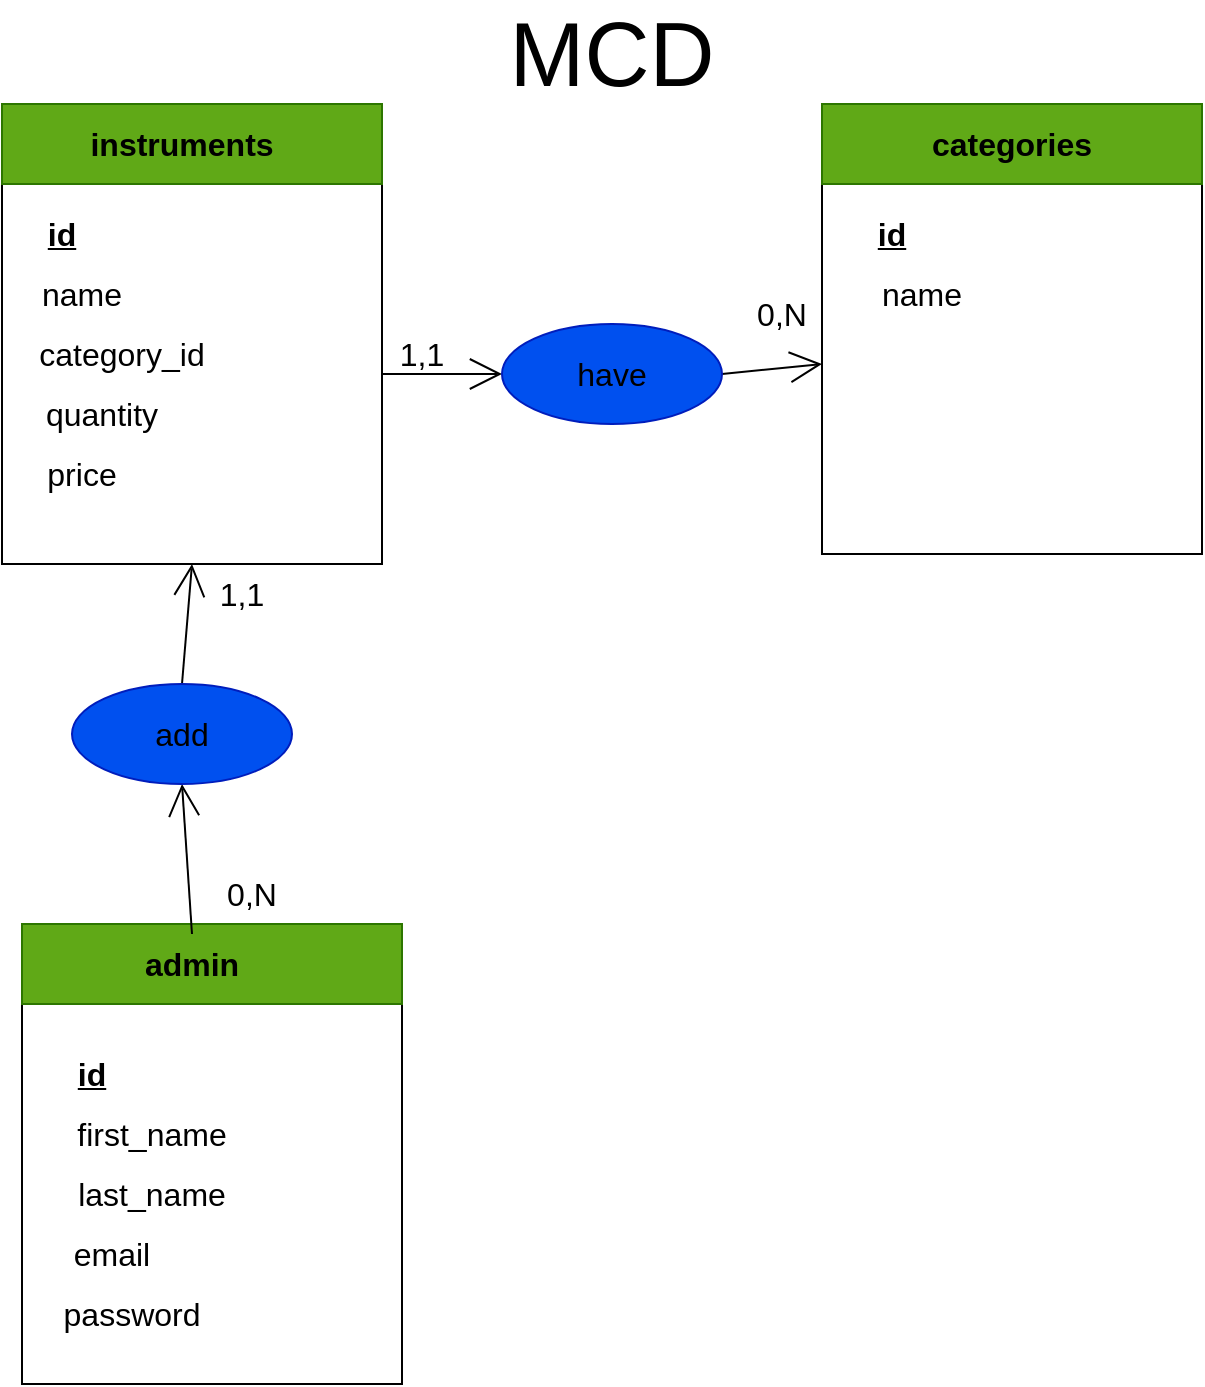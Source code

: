 <mxfile>
    <diagram id="e-wsPEI6k0sBE3bSaXJ6" name="Page-1">
        <mxGraphModel dx="1580" dy="1229" grid="1" gridSize="10" guides="1" tooltips="1" connect="1" arrows="1" fold="1" page="1" pageScale="1" pageWidth="850" pageHeight="1100" math="0" shadow="0">
            <root>
                <mxCell id="0"/>
                <mxCell id="1" parent="0"/>
                <mxCell id="2" style="edgeStyle=none;curved=1;rounded=0;orthogonalLoop=1;jettySize=auto;html=1;exitX=1;exitY=0.5;exitDx=0;exitDy=0;entryX=0;entryY=0.5;entryDx=0;entryDy=0;fontSize=12;endArrow=open;startSize=14;endSize=14;sourcePerimeterSpacing=8;targetPerimeterSpacing=8;" parent="1" source="3" target="17" edge="1">
                    <mxGeometry relative="1" as="geometry"/>
                </mxCell>
                <mxCell id="3" value="" style="whiteSpace=wrap;html=1;aspect=fixed;" parent="1" vertex="1">
                    <mxGeometry x="110" y="230" width="190" height="190" as="geometry"/>
                </mxCell>
                <mxCell id="4" value="" style="rounded=0;whiteSpace=wrap;html=1;fontSize=16;fillColor=#60a917;strokeColor=#2D7600;fontColor=#ffffff;" parent="1" vertex="1">
                    <mxGeometry x="110" y="190" width="190" height="40" as="geometry"/>
                </mxCell>
                <mxCell id="5" value="&lt;b&gt;instruments&lt;/b&gt;" style="text;strokeColor=none;fillColor=none;html=1;align=center;verticalAlign=middle;whiteSpace=wrap;rounded=0;fontSize=16;" parent="1" vertex="1">
                    <mxGeometry x="170" y="195" width="60" height="30" as="geometry"/>
                </mxCell>
                <mxCell id="6" value="&lt;b&gt;&lt;u&gt;id&lt;/u&gt;&lt;/b&gt;" style="text;strokeColor=none;fillColor=none;html=1;align=center;verticalAlign=middle;whiteSpace=wrap;rounded=0;fontSize=16;strokeWidth=6;" parent="1" vertex="1">
                    <mxGeometry x="110" y="240" width="60" height="30" as="geometry"/>
                </mxCell>
                <mxCell id="7" value="category_id" style="text;strokeColor=none;fillColor=none;html=1;align=center;verticalAlign=middle;whiteSpace=wrap;rounded=0;fontSize=16;" parent="1" vertex="1">
                    <mxGeometry x="140" y="300" width="60" height="30" as="geometry"/>
                </mxCell>
                <mxCell id="8" value="quantity" style="text;strokeColor=none;fillColor=none;html=1;align=center;verticalAlign=middle;whiteSpace=wrap;rounded=0;fontSize=16;" parent="1" vertex="1">
                    <mxGeometry x="130" y="330" width="60" height="30" as="geometry"/>
                </mxCell>
                <mxCell id="9" value="price" style="text;strokeColor=none;fillColor=none;html=1;align=center;verticalAlign=middle;whiteSpace=wrap;rounded=0;fontSize=16;" parent="1" vertex="1">
                    <mxGeometry x="120" y="360" width="60" height="30" as="geometry"/>
                </mxCell>
                <mxCell id="10" value="" style="whiteSpace=wrap;html=1;aspect=fixed;" parent="1" vertex="1">
                    <mxGeometry x="520" y="225" width="190" height="190" as="geometry"/>
                </mxCell>
                <mxCell id="11" value="" style="rounded=0;whiteSpace=wrap;html=1;fontSize=16;fillColor=#60a917;strokeColor=#2D7600;fontColor=#ffffff;" parent="1" vertex="1">
                    <mxGeometry x="520" y="190" width="190" height="40" as="geometry"/>
                </mxCell>
                <mxCell id="12" value="&lt;b&gt;categories&lt;/b&gt;" style="text;strokeColor=none;fillColor=none;html=1;align=center;verticalAlign=middle;whiteSpace=wrap;rounded=0;fontSize=16;gradientColor=default;" parent="1" vertex="1">
                    <mxGeometry x="585" y="195" width="60" height="30" as="geometry"/>
                </mxCell>
                <mxCell id="13" value="name" style="text;strokeColor=none;fillColor=none;html=1;align=center;verticalAlign=middle;whiteSpace=wrap;rounded=0;fontSize=16;" parent="1" vertex="1">
                    <mxGeometry x="120" y="270" width="60" height="30" as="geometry"/>
                </mxCell>
                <mxCell id="14" value="&lt;u&gt;&lt;b&gt;id&lt;/b&gt;&lt;/u&gt;" style="text;strokeColor=none;fillColor=none;html=1;align=center;verticalAlign=middle;whiteSpace=wrap;rounded=0;fontSize=16;" parent="1" vertex="1">
                    <mxGeometry x="525" y="240" width="60" height="30" as="geometry"/>
                </mxCell>
                <mxCell id="15" value="name" style="text;strokeColor=none;fillColor=none;html=1;align=center;verticalAlign=middle;whiteSpace=wrap;rounded=0;fontSize=16;" parent="1" vertex="1">
                    <mxGeometry x="540" y="270" width="60" height="30" as="geometry"/>
                </mxCell>
                <mxCell id="16" style="edgeStyle=none;curved=1;rounded=0;orthogonalLoop=1;jettySize=auto;html=1;exitX=1;exitY=0.5;exitDx=0;exitDy=0;entryX=0;entryY=0.5;entryDx=0;entryDy=0;fontSize=12;endArrow=open;startSize=14;endSize=14;sourcePerimeterSpacing=8;targetPerimeterSpacing=8;" parent="1" source="17" target="10" edge="1">
                    <mxGeometry relative="1" as="geometry"/>
                </mxCell>
                <mxCell id="17" value="" style="ellipse;whiteSpace=wrap;html=1;fontSize=16;fillColor=#0050ef;strokeColor=#001DBC;fontColor=#ffffff;" parent="1" vertex="1">
                    <mxGeometry x="360" y="300" width="110" height="50" as="geometry"/>
                </mxCell>
                <mxCell id="18" value="have" style="text;strokeColor=none;fillColor=none;html=1;align=center;verticalAlign=middle;whiteSpace=wrap;rounded=0;fontSize=16;" parent="1" vertex="1">
                    <mxGeometry x="385" y="310" width="60" height="30" as="geometry"/>
                </mxCell>
                <mxCell id="19" value="1,1" style="text;strokeColor=none;fillColor=none;html=1;align=center;verticalAlign=middle;whiteSpace=wrap;rounded=0;fontSize=16;" parent="1" vertex="1">
                    <mxGeometry x="290" y="300" width="60" height="30" as="geometry"/>
                </mxCell>
                <mxCell id="20" value="0,N" style="text;strokeColor=none;fillColor=none;html=1;align=center;verticalAlign=middle;whiteSpace=wrap;rounded=0;fontSize=16;" parent="1" vertex="1">
                    <mxGeometry x="470" y="280" width="60" height="30" as="geometry"/>
                </mxCell>
                <mxCell id="21" value="" style="whiteSpace=wrap;html=1;aspect=fixed;" parent="1" vertex="1">
                    <mxGeometry x="120" y="640" width="190" height="190" as="geometry"/>
                </mxCell>
                <mxCell id="22" value="" style="rounded=0;whiteSpace=wrap;html=1;fontSize=16;fillColor=#60a917;strokeColor=#2D7600;fontColor=#ffffff;" parent="1" vertex="1">
                    <mxGeometry x="120" y="600" width="190" height="40" as="geometry"/>
                </mxCell>
                <mxCell id="23" style="edgeStyle=none;curved=1;rounded=0;orthogonalLoop=1;jettySize=auto;html=1;exitX=0.5;exitY=0;exitDx=0;exitDy=0;entryX=0.5;entryY=1;entryDx=0;entryDy=0;fontSize=12;endArrow=open;startSize=14;endSize=14;sourcePerimeterSpacing=8;targetPerimeterSpacing=8;" parent="1" source="24" target="31" edge="1">
                    <mxGeometry relative="1" as="geometry"/>
                </mxCell>
                <mxCell id="24" value="&lt;b&gt;admin&lt;/b&gt;" style="text;strokeColor=none;fillColor=none;html=1;align=center;verticalAlign=middle;whiteSpace=wrap;rounded=0;fontSize=16;" parent="1" vertex="1">
                    <mxGeometry x="175" y="605" width="60" height="30" as="geometry"/>
                </mxCell>
                <mxCell id="25" value="&lt;b style=&quot;&quot;&gt;&lt;u style=&quot;&quot;&gt;id&lt;/u&gt;&lt;/b&gt;" style="text;strokeColor=none;fillColor=none;html=1;align=center;verticalAlign=middle;whiteSpace=wrap;rounded=0;fontSize=16;" parent="1" vertex="1">
                    <mxGeometry x="125" y="660" width="60" height="30" as="geometry"/>
                </mxCell>
                <mxCell id="26" value="first_name" style="text;strokeColor=none;fillColor=none;html=1;align=center;verticalAlign=middle;whiteSpace=wrap;rounded=0;fontSize=16;" parent="1" vertex="1">
                    <mxGeometry x="155" y="690" width="60" height="30" as="geometry"/>
                </mxCell>
                <mxCell id="27" value="last_name" style="text;strokeColor=none;fillColor=none;html=1;align=center;verticalAlign=middle;whiteSpace=wrap;rounded=0;fontSize=16;" parent="1" vertex="1">
                    <mxGeometry x="155" y="720" width="60" height="30" as="geometry"/>
                </mxCell>
                <mxCell id="28" value="email" style="text;strokeColor=none;fillColor=none;html=1;align=center;verticalAlign=middle;whiteSpace=wrap;rounded=0;fontSize=16;" parent="1" vertex="1">
                    <mxGeometry x="135" y="750" width="60" height="30" as="geometry"/>
                </mxCell>
                <mxCell id="29" value="password" style="text;strokeColor=none;fillColor=none;html=1;align=center;verticalAlign=middle;whiteSpace=wrap;rounded=0;fontSize=16;" parent="1" vertex="1">
                    <mxGeometry x="145" y="780" width="60" height="30" as="geometry"/>
                </mxCell>
                <mxCell id="30" style="edgeStyle=none;curved=1;rounded=0;orthogonalLoop=1;jettySize=auto;html=1;exitX=0.5;exitY=0;exitDx=0;exitDy=0;entryX=0.5;entryY=1;entryDx=0;entryDy=0;fontSize=12;endArrow=open;startSize=14;endSize=14;sourcePerimeterSpacing=8;targetPerimeterSpacing=8;" parent="1" source="31" target="3" edge="1">
                    <mxGeometry relative="1" as="geometry"/>
                </mxCell>
                <mxCell id="31" value="" style="ellipse;whiteSpace=wrap;html=1;fontSize=16;fillColor=#0050ef;strokeColor=#001DBC;fontColor=#ffffff;" parent="1" vertex="1">
                    <mxGeometry x="145" y="480" width="110" height="50" as="geometry"/>
                </mxCell>
                <mxCell id="32" value="add" style="text;strokeColor=none;fillColor=none;html=1;align=center;verticalAlign=middle;whiteSpace=wrap;rounded=0;fontSize=16;" parent="1" vertex="1">
                    <mxGeometry x="170" y="490" width="60" height="30" as="geometry"/>
                </mxCell>
                <mxCell id="33" value="0,N" style="text;strokeColor=none;fillColor=none;html=1;align=center;verticalAlign=middle;whiteSpace=wrap;rounded=0;fontSize=16;" parent="1" vertex="1">
                    <mxGeometry x="205" y="570" width="60" height="30" as="geometry"/>
                </mxCell>
                <mxCell id="34" value="1,1" style="text;strokeColor=none;fillColor=none;html=1;align=center;verticalAlign=middle;whiteSpace=wrap;rounded=0;fontSize=16;" parent="1" vertex="1">
                    <mxGeometry x="200" y="420" width="60" height="30" as="geometry"/>
                </mxCell>
                <mxCell id="35" value="&lt;font style=&quot;font-size: 45px;&quot;&gt;MCD&lt;/font&gt;" style="text;html=1;strokeColor=none;fillColor=none;align=center;verticalAlign=middle;whiteSpace=wrap;rounded=0;strokeWidth=6;" parent="1" vertex="1">
                    <mxGeometry x="385" y="150" width="60" height="30" as="geometry"/>
                </mxCell>
            </root>
        </mxGraphModel>
    </diagram>
    <diagram id="cC04i70U8Fa8kFcAF3HZ" name="Page-2">
        <mxGraphModel dx="2212" dy="1720" grid="1" gridSize="10" guides="1" tooltips="1" connect="1" arrows="1" fold="1" page="1" pageScale="1" pageWidth="850" pageHeight="1100" math="0" shadow="0">
            <root>
                <mxCell id="Ali3T2aCaV0BDQmw8ZEg-0"/>
                <mxCell id="Ali3T2aCaV0BDQmw8ZEg-1" parent="Ali3T2aCaV0BDQmw8ZEg-0"/>
                <mxCell id="Ali3T2aCaV0BDQmw8ZEg-2" value="" style="whiteSpace=wrap;html=1;aspect=fixed;" parent="Ali3T2aCaV0BDQmw8ZEg-1" vertex="1">
                    <mxGeometry x="110" y="340" width="190" height="190" as="geometry"/>
                </mxCell>
                <mxCell id="Ali3T2aCaV0BDQmw8ZEg-3" value="" style="rounded=0;whiteSpace=wrap;html=1;fontSize=16;fillColor=#60a917;strokeColor=#2D7600;fontColor=#ffffff;" parent="Ali3T2aCaV0BDQmw8ZEg-1" vertex="1">
                    <mxGeometry x="110" y="300" width="190" height="40" as="geometry"/>
                </mxCell>
                <mxCell id="Ali3T2aCaV0BDQmw8ZEg-4" value="&lt;b&gt;instruments&lt;/b&gt;" style="text;strokeColor=none;fillColor=none;html=1;align=center;verticalAlign=middle;whiteSpace=wrap;rounded=0;fontSize=16;" parent="Ali3T2aCaV0BDQmw8ZEg-1" vertex="1">
                    <mxGeometry x="170" y="305" width="60" height="30" as="geometry"/>
                </mxCell>
                <mxCell id="Ali3T2aCaV0BDQmw8ZEg-5" value="&lt;u&gt;&lt;b&gt;id&lt;/b&gt;&lt;/u&gt;" style="text;strokeColor=none;fillColor=none;html=1;align=center;verticalAlign=middle;whiteSpace=wrap;rounded=0;fontSize=16;strokeWidth=6;" parent="Ali3T2aCaV0BDQmw8ZEg-1" vertex="1">
                    <mxGeometry x="110" y="350" width="60" height="30" as="geometry"/>
                </mxCell>
                <mxCell id="Ali3T2aCaV0BDQmw8ZEg-6" value="category_id" style="text;strokeColor=none;fillColor=none;html=1;align=center;verticalAlign=middle;whiteSpace=wrap;rounded=0;fontSize=16;" parent="Ali3T2aCaV0BDQmw8ZEg-1" vertex="1">
                    <mxGeometry x="140" y="410" width="60" height="30" as="geometry"/>
                </mxCell>
                <mxCell id="Ali3T2aCaV0BDQmw8ZEg-7" value="quantity" style="text;strokeColor=none;fillColor=none;html=1;align=center;verticalAlign=middle;whiteSpace=wrap;rounded=0;fontSize=16;" parent="Ali3T2aCaV0BDQmw8ZEg-1" vertex="1">
                    <mxGeometry x="130" y="440" width="60" height="30" as="geometry"/>
                </mxCell>
                <mxCell id="Ali3T2aCaV0BDQmw8ZEg-8" value="price" style="text;strokeColor=none;fillColor=none;html=1;align=center;verticalAlign=middle;whiteSpace=wrap;rounded=0;fontSize=16;" parent="Ali3T2aCaV0BDQmw8ZEg-1" vertex="1">
                    <mxGeometry x="120" y="470" width="60" height="30" as="geometry"/>
                </mxCell>
                <mxCell id="Ali3T2aCaV0BDQmw8ZEg-9" value="" style="whiteSpace=wrap;html=1;aspect=fixed;" parent="Ali3T2aCaV0BDQmw8ZEg-1" vertex="1">
                    <mxGeometry x="520" y="335" width="190" height="190" as="geometry"/>
                </mxCell>
                <mxCell id="Ali3T2aCaV0BDQmw8ZEg-10" value="" style="rounded=0;whiteSpace=wrap;html=1;fontSize=16;fillColor=#60a917;strokeColor=#2D7600;fontColor=#ffffff;" parent="Ali3T2aCaV0BDQmw8ZEg-1" vertex="1">
                    <mxGeometry x="520" y="300" width="190" height="40" as="geometry"/>
                </mxCell>
                <mxCell id="Ali3T2aCaV0BDQmw8ZEg-11" value="&lt;b&gt;categories&lt;/b&gt;" style="text;strokeColor=none;fillColor=none;html=1;align=center;verticalAlign=middle;whiteSpace=wrap;rounded=0;fontSize=16;gradientColor=default;" parent="Ali3T2aCaV0BDQmw8ZEg-1" vertex="1">
                    <mxGeometry x="585" y="305" width="60" height="30" as="geometry"/>
                </mxCell>
                <mxCell id="Ali3T2aCaV0BDQmw8ZEg-12" value="name" style="text;strokeColor=none;fillColor=none;html=1;align=center;verticalAlign=middle;whiteSpace=wrap;rounded=0;fontSize=16;" parent="Ali3T2aCaV0BDQmw8ZEg-1" vertex="1">
                    <mxGeometry x="120" y="380" width="60" height="30" as="geometry"/>
                </mxCell>
                <mxCell id="Ali3T2aCaV0BDQmw8ZEg-13" value="&lt;u&gt;&lt;b&gt;id&lt;/b&gt;&lt;/u&gt;" style="text;strokeColor=none;fillColor=none;html=1;align=center;verticalAlign=middle;whiteSpace=wrap;rounded=0;fontSize=16;" parent="Ali3T2aCaV0BDQmw8ZEg-1" vertex="1">
                    <mxGeometry x="525" y="350" width="60" height="30" as="geometry"/>
                </mxCell>
                <mxCell id="Ali3T2aCaV0BDQmw8ZEg-14" value="name" style="text;strokeColor=none;fillColor=none;html=1;align=center;verticalAlign=middle;whiteSpace=wrap;rounded=0;fontSize=16;" parent="Ali3T2aCaV0BDQmw8ZEg-1" vertex="1">
                    <mxGeometry x="540" y="380" width="60" height="30" as="geometry"/>
                </mxCell>
                <mxCell id="Ali3T2aCaV0BDQmw8ZEg-15" value="" style="whiteSpace=wrap;html=1;aspect=fixed;" parent="Ali3T2aCaV0BDQmw8ZEg-1" vertex="1">
                    <mxGeometry x="110" y="670" width="190" height="190" as="geometry"/>
                </mxCell>
                <mxCell id="Ali3T2aCaV0BDQmw8ZEg-16" value="" style="rounded=0;whiteSpace=wrap;html=1;fontSize=16;fillColor=#60a917;strokeColor=#2D7600;fontColor=#ffffff;" parent="Ali3T2aCaV0BDQmw8ZEg-1" vertex="1">
                    <mxGeometry x="110" y="630" width="190" height="40" as="geometry"/>
                </mxCell>
                <mxCell id="Ali3T2aCaV0BDQmw8ZEg-17" value="&lt;b&gt;admin&lt;/b&gt;" style="text;strokeColor=none;fillColor=none;html=1;align=center;verticalAlign=middle;whiteSpace=wrap;rounded=0;fontSize=16;" parent="Ali3T2aCaV0BDQmw8ZEg-1" vertex="1">
                    <mxGeometry x="165" y="635" width="60" height="30" as="geometry"/>
                </mxCell>
                <mxCell id="Ali3T2aCaV0BDQmw8ZEg-18" value="&lt;u&gt;&lt;b&gt;id&lt;/b&gt;&lt;/u&gt;" style="text;strokeColor=none;fillColor=none;html=1;align=center;verticalAlign=middle;whiteSpace=wrap;rounded=0;fontSize=16;" parent="Ali3T2aCaV0BDQmw8ZEg-1" vertex="1">
                    <mxGeometry x="115" y="690" width="60" height="30" as="geometry"/>
                </mxCell>
                <mxCell id="Ali3T2aCaV0BDQmw8ZEg-19" value="first_name" style="text;strokeColor=none;fillColor=none;html=1;align=center;verticalAlign=middle;whiteSpace=wrap;rounded=0;fontSize=16;" parent="Ali3T2aCaV0BDQmw8ZEg-1" vertex="1">
                    <mxGeometry x="145" y="720" width="60" height="30" as="geometry"/>
                </mxCell>
                <mxCell id="Ali3T2aCaV0BDQmw8ZEg-20" value="last_name" style="text;strokeColor=none;fillColor=none;html=1;align=center;verticalAlign=middle;whiteSpace=wrap;rounded=0;fontSize=16;" parent="Ali3T2aCaV0BDQmw8ZEg-1" vertex="1">
                    <mxGeometry x="145" y="750" width="60" height="30" as="geometry"/>
                </mxCell>
                <mxCell id="Ali3T2aCaV0BDQmw8ZEg-21" value="email" style="text;strokeColor=none;fillColor=none;html=1;align=center;verticalAlign=middle;whiteSpace=wrap;rounded=0;fontSize=16;" parent="Ali3T2aCaV0BDQmw8ZEg-1" vertex="1">
                    <mxGeometry x="125" y="780" width="60" height="30" as="geometry"/>
                </mxCell>
                <mxCell id="Ali3T2aCaV0BDQmw8ZEg-22" value="password" style="text;strokeColor=none;fillColor=none;html=1;align=center;verticalAlign=middle;whiteSpace=wrap;rounded=0;fontSize=16;" parent="Ali3T2aCaV0BDQmw8ZEg-1" vertex="1">
                    <mxGeometry x="135" y="810" width="60" height="30" as="geometry"/>
                </mxCell>
                <mxCell id="Ali3T2aCaV0BDQmw8ZEg-23" value="" style="endArrow=none;html=1;rounded=0;entryX=-0.021;entryY=0.159;entryDx=0;entryDy=0;entryPerimeter=0;exitX=1.014;exitY=0.429;exitDx=0;exitDy=0;exitPerimeter=0;" parent="Ali3T2aCaV0BDQmw8ZEg-1" source="Ali3T2aCaV0BDQmw8ZEg-2" target="Ali3T2aCaV0BDQmw8ZEg-9" edge="1">
                    <mxGeometry width="50" height="50" relative="1" as="geometry">
                        <mxPoint x="460" y="630" as="sourcePoint"/>
                        <mxPoint x="510" y="580" as="targetPoint"/>
                    </mxGeometry>
                </mxCell>
                <mxCell id="Ali3T2aCaV0BDQmw8ZEg-24" value="&lt;b&gt;MLD&lt;/b&gt;" style="text;html=1;strokeColor=none;fillColor=none;align=center;verticalAlign=middle;whiteSpace=wrap;rounded=0;strokeWidth=6;fontSize=45;" parent="Ali3T2aCaV0BDQmw8ZEg-1" vertex="1">
                    <mxGeometry x="370" y="210" width="60" height="30" as="geometry"/>
                </mxCell>
            </root>
        </mxGraphModel>
    </diagram>
</mxfile>